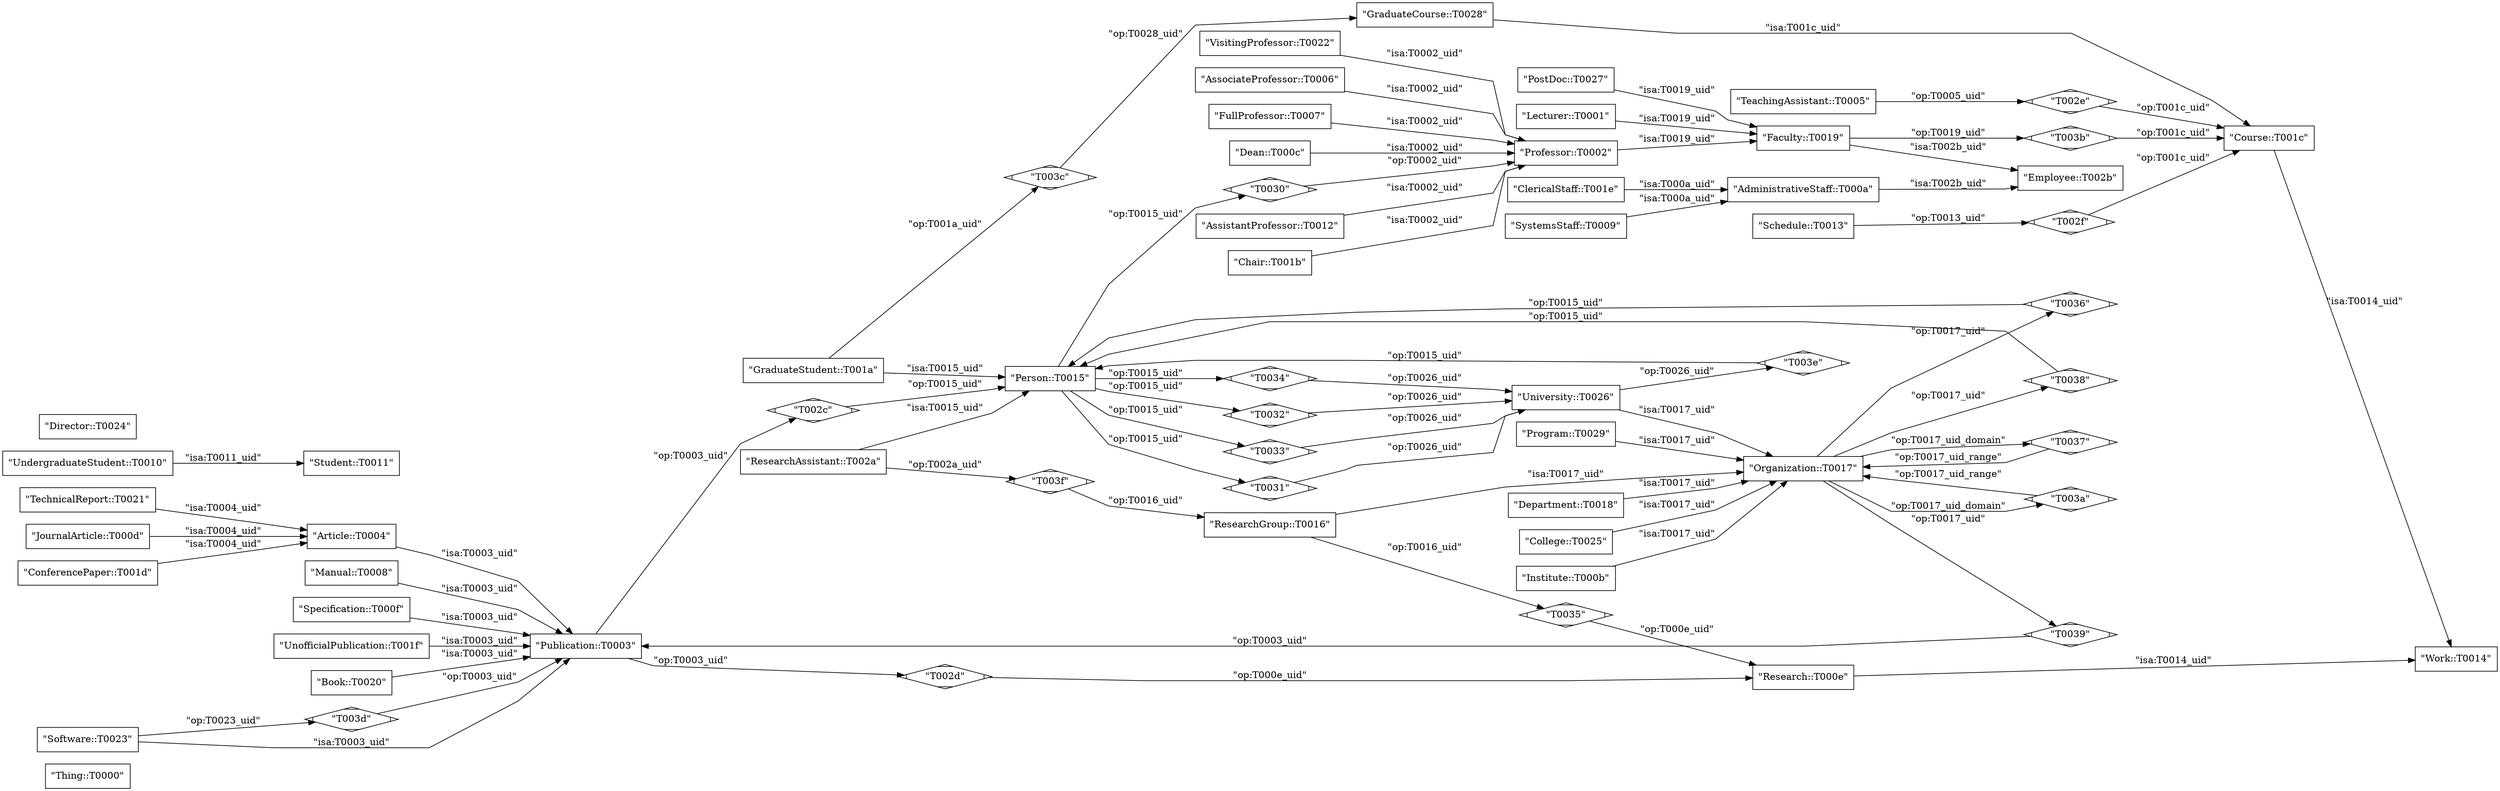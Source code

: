 digraph G {
  splines=polyline;
  rankdir=LR;
  "T0000" [ label="\"Thing::T0000\"" shape="box" ];
  "T0001" [ label="\"Lecturer::T0001\"" shape="box" ];
  "T0002" [ label="\"Professor::T0002\"" shape="box" ];
  "T0003" [ label="\"Publication::T0003\"" shape="box" ];
  "T0004" [ label="\"Article::T0004\"" shape="box" ];
  "T0005" [ label="\"TeachingAssistant::T0005\"" shape="box" ];
  "T0006" [ label="\"AssociateProfessor::T0006\"" shape="box" ];
  "T0007" [ label="\"FullProfessor::T0007\"" shape="box" ];
  "T0008" [ label="\"Manual::T0008\"" shape="box" ];
  "T0009" [ label="\"SystemsStaff::T0009\"" shape="box" ];
  "T000a" [ label="\"AdministrativeStaff::T000a\"" shape="box" ];
  "T000b" [ label="\"Institute::T000b\"" shape="box" ];
  "T000c" [ label="\"Dean::T000c\"" shape="box" ];
  "T000d" [ label="\"JournalArticle::T000d\"" shape="box" ];
  "T000e" [ label="\"Research::T000e\"" shape="box" ];
  "T000f" [ label="\"Specification::T000f\"" shape="box" ];
  "T0010" [ label="\"UndergraduateStudent::T0010\"" shape="box" ];
  "T0011" [ label="\"Student::T0011\"" shape="box" ];
  "T0012" [ label="\"AssistantProfessor::T0012\"" shape="box" ];
  "T0013" [ label="\"Schedule::T0013\"" shape="box" ];
  "T0014" [ label="\"Work::T0014\"" shape="box" ];
  "T0015" [ label="\"Person::T0015\"" shape="box" ];
  "T0016" [ label="\"ResearchGroup::T0016\"" shape="box" ];
  "T0017" [ label="\"Organization::T0017\"" shape="box" ];
  "T0018" [ label="\"Department::T0018\"" shape="box" ];
  "T0019" [ label="\"Faculty::T0019\"" shape="box" ];
  "T001a" [ label="\"GraduateStudent::T001a\"" shape="box" ];
  "T001b" [ label="\"Chair::T001b\"" shape="box" ];
  "T001c" [ label="\"Course::T001c\"" shape="box" ];
  "T001d" [ label="\"ConferencePaper::T001d\"" shape="box" ];
  "T001e" [ label="\"ClericalStaff::T001e\"" shape="box" ];
  "T001f" [ label="\"UnofficialPublication::T001f\"" shape="box" ];
  "T0020" [ label="\"Book::T0020\"" shape="box" ];
  "T0021" [ label="\"TechnicalReport::T0021\"" shape="box" ];
  "T0022" [ label="\"VisitingProfessor::T0022\"" shape="box" ];
  "T0023" [ label="\"Software::T0023\"" shape="box" ];
  "T0024" [ label="\"Director::T0024\"" shape="box" ];
  "T0025" [ label="\"College::T0025\"" shape="box" ];
  "T0026" [ label="\"University::T0026\"" shape="box" ];
  "T0027" [ label="\"PostDoc::T0027\"" shape="box" ];
  "T0028" [ label="\"GraduateCourse::T0028\"" shape="box" ];
  "T0029" [ label="\"Program::T0029\"" shape="box" ];
  "T002a" [ label="\"ResearchAssistant::T002a\"" shape="box" ];
  "T002b" [ label="\"Employee::T002b\"" shape="box" ];
  "T002c" [ label="\"T002c\"" shape="Mdiamond" ];
  "T002d" [ label="\"T002d\"" shape="Mdiamond" ];
  "T002e" [ label="\"T002e\"" shape="Mdiamond" ];
  "T002f" [ label="\"T002f\"" shape="Mdiamond" ];
  "T0030" [ label="\"T0030\"" shape="Mdiamond" ];
  "T0031" [ label="\"T0031\"" shape="Mdiamond" ];
  "T0032" [ label="\"T0032\"" shape="Mdiamond" ];
  "T0033" [ label="\"T0033\"" shape="Mdiamond" ];
  "T0034" [ label="\"T0034\"" shape="Mdiamond" ];
  "T0035" [ label="\"T0035\"" shape="Mdiamond" ];
  "T0036" [ label="\"T0036\"" shape="Mdiamond" ];
  "T0037" [ label="\"T0037\"" shape="Mdiamond" ];
  "T0038" [ label="\"T0038\"" shape="Mdiamond" ];
  "T0039" [ label="\"T0039\"" shape="Mdiamond" ];
  "T003a" [ label="\"T003a\"" shape="Mdiamond" ];
  "T003b" [ label="\"T003b\"" shape="Mdiamond" ];
  "T003c" [ label="\"T003c\"" shape="Mdiamond" ];
  "T003d" [ label="\"T003d\"" shape="Mdiamond" ];
  "T003e" [ label="\"T003e\"" shape="Mdiamond" ];
  "T003f" [ label="\"T003f\"" shape="Mdiamond" ];
  "T000c" -> "T0002" [ label="\"isa:T0002_uid\"" ];
  "T002a" -> "T0015" [ label="\"isa:T0015_uid\"" ];
  "T000e" -> "T0014" [ label="\"isa:T0014_uid\"" ];
  "T0004" -> "T0003" [ label="\"isa:T0003_uid\"" ];
  "T0027" -> "T0019" [ label="\"isa:T0019_uid\"" ];
  "T000d" -> "T0004" [ label="\"isa:T0004_uid\"" ];
  "T0008" -> "T0003" [ label="\"isa:T0003_uid\"" ];
  "T0026" -> "T0017" [ label="\"isa:T0017_uid\"" ];
  "T001a" -> "T0015" [ label="\"isa:T0015_uid\"" ];
  "T0009" -> "T000a" [ label="\"isa:T000a_uid\"" ];
  "T0007" -> "T0002" [ label="\"isa:T0002_uid\"" ];
  "T0018" -> "T0017" [ label="\"isa:T0017_uid\"" ];
  "T0002" -> "T0019" [ label="\"isa:T0019_uid\"" ];
  "T001f" -> "T0003" [ label="\"isa:T0003_uid\"" ];
  "T0019" -> "T002b" [ label="\"isa:T002b_uid\"" ];
  "T0022" -> "T0002" [ label="\"isa:T0002_uid\"" ];
  "T0010" -> "T0011" [ label="\"isa:T0011_uid\"" ];
  "T0029" -> "T0017" [ label="\"isa:T0017_uid\"" ];
  "T0012" -> "T0002" [ label="\"isa:T0002_uid\"" ];
  "T001b" -> "T0002" [ label="\"isa:T0002_uid\"" ];
  "T0021" -> "T0004" [ label="\"isa:T0004_uid\"" ];
  "T0001" -> "T0019" [ label="\"isa:T0019_uid\"" ];
  "T0006" -> "T0002" [ label="\"isa:T0002_uid\"" ];
  "T000b" -> "T0017" [ label="\"isa:T0017_uid\"" ];
  "T0028" -> "T001c" [ label="\"isa:T001c_uid\"" ];
  "T0016" -> "T0017" [ label="\"isa:T0017_uid\"" ];
  "T0025" -> "T0017" [ label="\"isa:T0017_uid\"" ];
  "T0023" -> "T0003" [ label="\"isa:T0003_uid\"" ];
  "T0020" -> "T0003" [ label="\"isa:T0003_uid\"" ];
  "T001d" -> "T0004" [ label="\"isa:T0004_uid\"" ];
  "T001c" -> "T0014" [ label="\"isa:T0014_uid\"" ];
  "T000a" -> "T002b" [ label="\"isa:T002b_uid\"" ];
  "T001e" -> "T000a" [ label="\"isa:T000a_uid\"" ];
  "T000f" -> "T0003" [ label="\"isa:T0003_uid\"" ];
  "T0003" -> "T002c" [ label="\"op:T0003_uid\"" ];
  "T002c" -> "T0015" [ label="\"op:T0015_uid\"" ];
  "T0003" -> "T002d" [ label="\"op:T0003_uid\"" ];
  "T002d" -> "T000e" [ label="\"op:T000e_uid\"" ];
  "T0005" -> "T002e" [ label="\"op:T0005_uid\"" ];
  "T002e" -> "T001c" [ label="\"op:T001c_uid\"" ];
  "T0013" -> "T002f" [ label="\"op:T0013_uid\"" ];
  "T002f" -> "T001c" [ label="\"op:T001c_uid\"" ];
  "T0015" -> "T0030" [ label="\"op:T0015_uid\"" ];
  "T0030" -> "T0002" [ label="\"op:T0002_uid\"" ];
  "T0015" -> "T0031" [ label="\"op:T0015_uid\"" ];
  "T0031" -> "T0026" [ label="\"op:T0026_uid\"" ];
  "T0015" -> "T0032" [ label="\"op:T0015_uid\"" ];
  "T0032" -> "T0026" [ label="\"op:T0026_uid\"" ];
  "T0015" -> "T0033" [ label="\"op:T0015_uid\"" ];
  "T0033" -> "T0026" [ label="\"op:T0026_uid\"" ];
  "T0015" -> "T0034" [ label="\"op:T0015_uid\"" ];
  "T0034" -> "T0026" [ label="\"op:T0026_uid\"" ];
  "T0016" -> "T0035" [ label="\"op:T0016_uid\"" ];
  "T0035" -> "T000e" [ label="\"op:T000e_uid\"" ];
  "T0017" -> "T0036" [ label="\"op:T0017_uid\"" ];
  "T0036" -> "T0015" [ label="\"op:T0015_uid\"" ];
  "T0017" -> "T0037" [ label="\"op:T0017_uid_domain\"" ];
  "T0037" -> "T0017" [ label="\"op:T0017_uid_range\"" ];
  "T0017" -> "T0038" [ label="\"op:T0017_uid\"" ];
  "T0038" -> "T0015" [ label="\"op:T0015_uid\"" ];
  "T0017" -> "T0039" [ label="\"op:T0017_uid\"" ];
  "T0039" -> "T0003" [ label="\"op:T0003_uid\"" ];
  "T0017" -> "T003a" [ label="\"op:T0017_uid_domain\"" ];
  "T003a" -> "T0017" [ label="\"op:T0017_uid_range\"" ];
  "T0019" -> "T003b" [ label="\"op:T0019_uid\"" ];
  "T003b" -> "T001c" [ label="\"op:T001c_uid\"" ];
  "T001a" -> "T003c" [ label="\"op:T001a_uid\"" ];
  "T003c" -> "T0028" [ label="\"op:T0028_uid\"" ];
  "T0023" -> "T003d" [ label="\"op:T0023_uid\"" ];
  "T003d" -> "T0003" [ label="\"op:T0003_uid\"" ];
  "T0026" -> "T003e" [ label="\"op:T0026_uid\"" ];
  "T003e" -> "T0015" [ label="\"op:T0015_uid\"" ];
  "T002a" -> "T003f" [ label="\"op:T002a_uid\"" ];
  "T003f" -> "T0016" [ label="\"op:T0016_uid\"" ];
}
